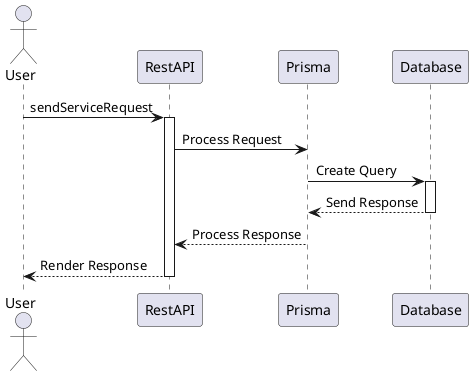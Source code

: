 @startuml API
actor User

participant "RestAPI" as A
participant "Prisma" as P
participant "Database" as D

User -> A: sendServiceRequest
activate A

A -> P: Process Request

P -> D: Create Query
activate D

D --> P: Send Response
deactivate D

P --> A: Process Response
deactivate P

A --> User: Render Response
deactivate A

@enduml